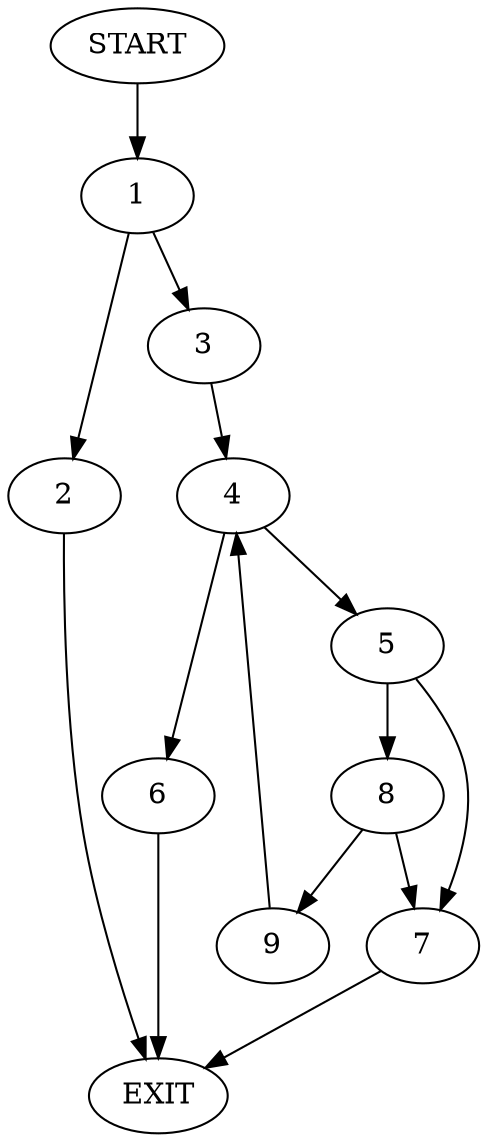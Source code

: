digraph {
0 [label="START"]
10 [label="EXIT"]
0 -> 1
1 -> 2
1 -> 3
2 -> 10
3 -> 4
4 -> 5
4 -> 6
5 -> 7
5 -> 8
6 -> 10
7 -> 10
8 -> 7
8 -> 9
9 -> 4
}
